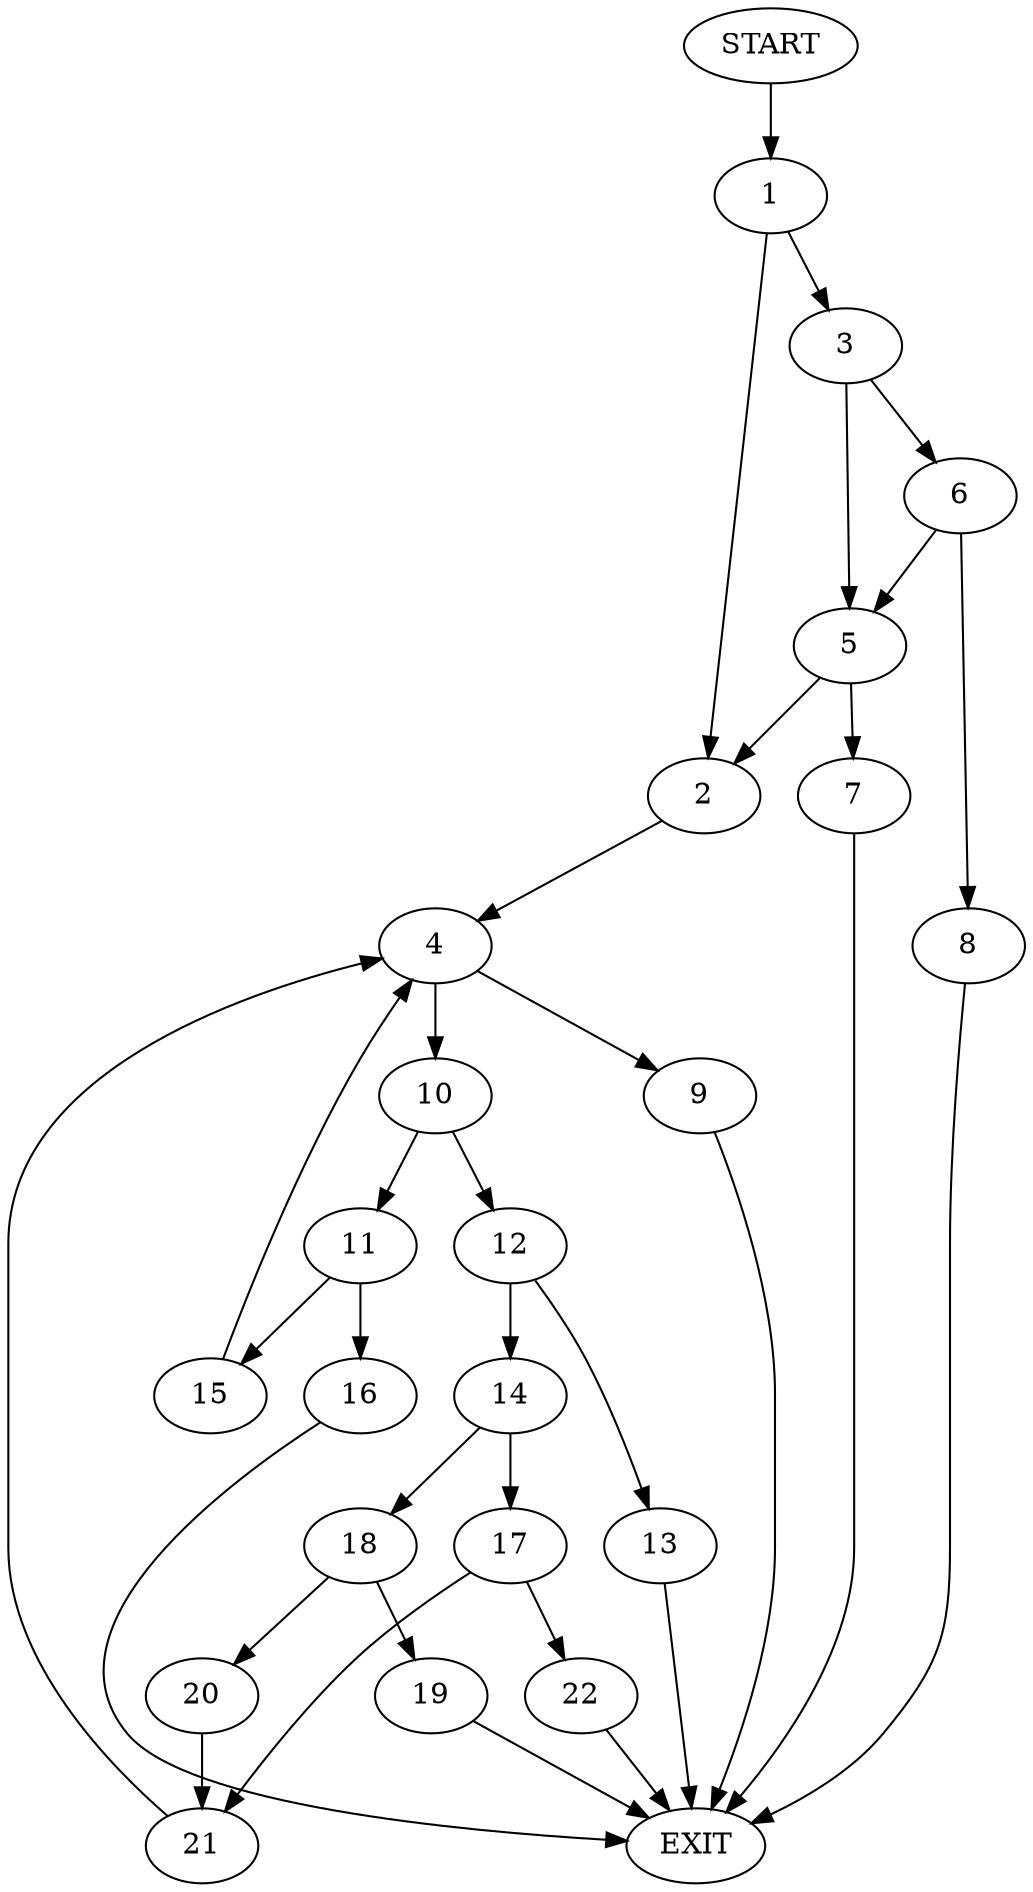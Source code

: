 digraph {
0 [label="START"]
23 [label="EXIT"]
0 -> 1
1 -> 2
1 -> 3
2 -> 4
3 -> 5
3 -> 6
5 -> 2
5 -> 7
6 -> 5
6 -> 8
8 -> 23
7 -> 23
4 -> 9
4 -> 10
9 -> 23
10 -> 11
10 -> 12
12 -> 13
12 -> 14
11 -> 15
11 -> 16
15 -> 4
16 -> 23
14 -> 17
14 -> 18
13 -> 23
18 -> 19
18 -> 20
17 -> 21
17 -> 22
20 -> 21
19 -> 23
21 -> 4
22 -> 23
}
